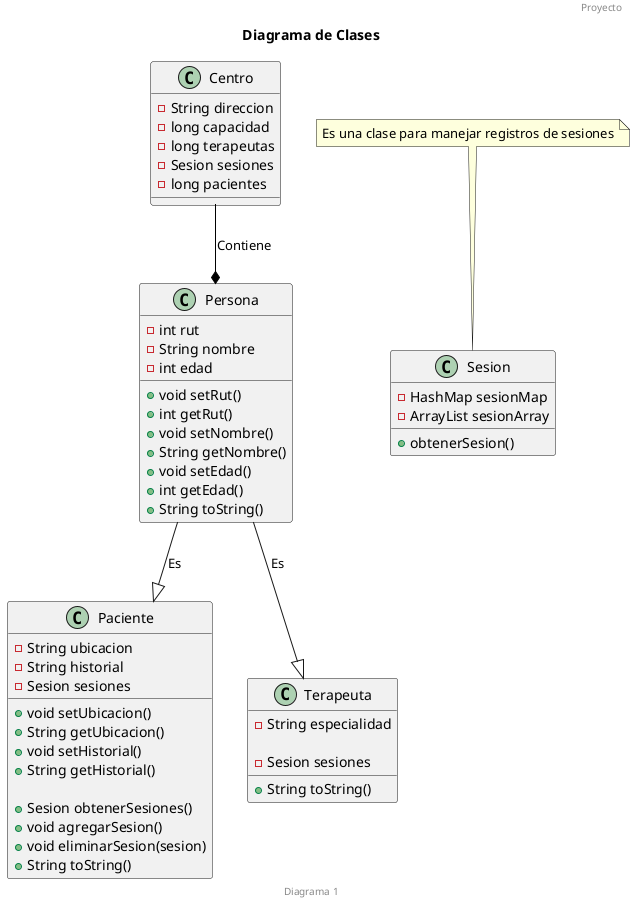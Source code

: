 @startuml Programa

title Diagrama de Clases
header Proyecto
footer Diagrama 1

class Centro {
    - String direccion
    - long capacidad
    - long terapeutas
    - Sesion sesiones
    - long pacientes
    
}

class Persona {
    - int rut
    - String nombre
    - int edad

    + void setRut()
    + int getRut()
    + void setNombre()
    + String getNombre()
    + void setEdad()
    + int getEdad()
    + String toString()
}

class Paciente {
    - String ubicacion
    - String historial
    - Sesion sesiones
    
    + void setUbicacion()
    + String getUbicacion()
    + void setHistorial()
    + String getHistorial()

    + Sesion obtenerSesiones()
    + void agregarSesion()
    + void eliminarSesion(sesion)
    + String toString()
}

class Terapeuta {
    - String especialidad
    
    - Sesion sesiones
    
    
    + String toString()
}

class Sesion {
    - HashMap sesionMap
    - ArrayList sesionArray

    + obtenerSesion()
}

note top of Sesion : Es una clase para manejar registros de sesiones


Centro -[#black]-* Persona : Contiene
Persona --|> Paciente : Es
Persona --|> Terapeuta : Es

@enduml

